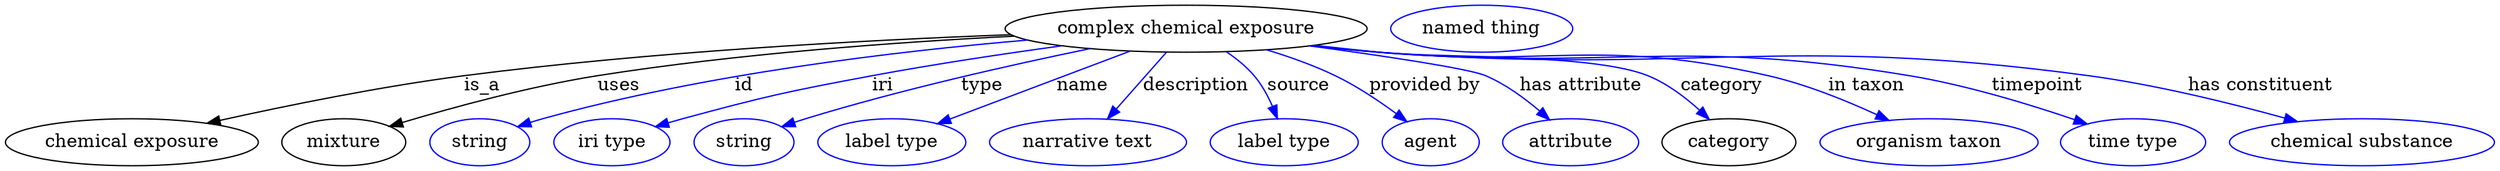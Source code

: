 digraph {
	graph [bb="0,0,1557.6,123"];
	node [label="\N"];
	"complex chemical exposure"	 [height=0.5,
		label="complex chemical exposure",
		pos="743.34,105",
		width=3.0692];
	"chemical exposure"	 [height=0.5,
		pos="77.343,18",
		width=2.1484];
	"complex chemical exposure" -> "chemical exposure"	 [label=is_a,
		lp="299.34,61.5",
		pos="e,125.93,32.064 635.21,101.26 542.67,96.913 406.11,87.771 288.34,69 236.14,60.68 177.81,46.168 135.73,34.747"];
	mixture	 [height=0.5,
		pos="211.34,18",
		width=1.0652];
	"complex chemical exposure" -> mixture	 [label=uses,
		lp="387.34,61.5",
		pos="e,240.78,29.743 637.55,99.64 563.62,94.68 462.87,85.49 375.34,69 322.25,58.997 309.62,53.013 258.34,36 255.75,35.14 253.09,34.221 \
250.42,33.271"];
	id	 [color=blue,
		height=0.5,
		label=string,
		pos="298.34,18",
		width=0.84854];
	"complex chemical exposure" -> id	 [color=blue,
		label=id,
		lp="463.84,61.5",
		pos="e,322.15,29.63 644.69,96.869 561.36,87.965 439.74,70.145 338.34,36 336.09,35.241 333.79,34.4 331.49,33.507",
		style=solid];
	iri	 [color=blue,
		height=0.5,
		label="iri type",
		pos="383.34,18",
		width=1.011];
	"complex chemical exposure" -> iri	 [color=blue,
		label=iri,
		lp="545.84,61.5",
		pos="e,411.25,29.734 663.75,92.464 599.28,81.149 506.64,62.241 428.34,36 425.81,35.152 423.22,34.238 420.61,33.287",
		style=solid];
	type	 [color=blue,
		height=0.5,
		label=string,
		pos="468.34,18",
		width=0.84854];
	"complex chemical exposure" -> type	 [color=blue,
		label=type,
		lp="616.34,61.5",
		pos="e,492.26,29.329 682.62,89.918 634.66,77.353 566.39,58.005 508.34,36 506.12,35.157 503.84,34.252 501.56,33.313",
		style=solid];
	name	 [color=blue,
		height=0.5,
		label="label type",
		pos="562.34,18",
		width=1.2638];
	"complex chemical exposure" -> name	 [color=blue,
		label=name,
		lp="679.84,61.5",
		pos="e,591.46,31.998 707.58,87.812 676.77,73.002 632.4,51.675 600.82,36.497",
		style=solid];
	description	 [color=blue,
		height=0.5,
		label="narrative text",
		pos="683.34,18",
		width=1.6068];
	"complex chemical exposure" -> description	 [color=blue,
		label=description,
		lp="747.84,61.5",
		pos="e,695.55,35.706 730.91,86.974 722.41,74.644 711,58.098 701.48,44.302",
		style=solid];
	source	 [color=blue,
		height=0.5,
		label="label type",
		pos="804.34,18",
		width=1.2638];
	"complex chemical exposure" -> source	 [color=blue,
		label=source,
		lp="809.34,61.5",
		pos="e,798.69,35.946 766.04,87.013 771.86,81.651 777.76,75.466 782.34,69 787.42,61.839 791.66,53.325 795.03,45.325",
		style=solid];
	"provided by"	 [color=blue,
		height=0.5,
		label=agent,
		pos="897.34,18",
		width=0.83048];
	"complex chemical exposure" -> "provided by"	 [color=blue,
		label="provided by",
		lp="886.34,61.5",
		pos="e,880.6,32.991 790.13,88.582 803.78,83.074 818.47,76.422 831.34,69 845.92,60.595 860.86,49.314 872.83,39.499",
		style=solid];
	"has attribute"	 [color=blue,
		height=0.5,
		label=attribute,
		pos="985.34,18",
		width=1.1193];
	"complex chemical exposure" -> "has attribute"	 [color=blue,
		label="has attribute",
		lp="979.84,61.5",
		pos="e,969.55,34.774 824.75,92.665 863.73,85.968 905.71,77.365 923.34,69 937.53,62.271 951.24,51.588 962.14,41.734",
		style=solid];
	category	 [height=0.5,
		pos="1084.3,18",
		width=1.1374];
	"complex chemical exposure" -> category	 [color=blue,
		label=category,
		lp="1067.8,61.5",
		pos="e,1067.8,34.712 823.66,92.584 836.9,90.642 850.5,88.713 863.34,87 931.65,77.888 953.44,94.784 1017.3,69 1033,62.689 1048.1,51.708 \
1060.1,41.548",
		style=solid];
	"in taxon"	 [color=blue,
		height=0.5,
		label="organism taxon",
		pos="1209.3,18",
		width=1.8234];
	"complex chemical exposure" -> "in taxon"	 [color=blue,
		label="in taxon",
		lp="1160.8,61.5",
		pos="e,1180.4,34.325 822.31,92.335 835.97,90.379 850.05,88.511 863.34,87 966.1,75.322 995.11,94.491 1095.3,69 1121.7,62.296 1149.6,49.918 \
1171.2,39.035",
		style=solid];
	timepoint	 [color=blue,
		height=0.5,
		label="time type",
		pos="1337.3,18",
		width=1.2277];
	"complex chemical exposure" -> timepoint	 [color=blue,
		label=timepoint,
		lp="1268.8,61.5",
		pos="e,1306.7,31.176 821.32,92.225 835.28,90.245 849.72,88.397 863.34,87 1006.8,72.287 1045.8,96.467 1187.3,69 1225.6,61.587 1267.4,46.787 \
1297.1,35.031",
		style=solid];
	"has constituent"	 [color=blue,
		height=0.5,
		label="chemical substance",
		pos="1478.3,18",
		width=2.2026];
	"complex chemical exposure" -> "has constituent"	 [color=blue,
		label="has constituent",
		lp="1405.3,61.5",
		pos="e,1435.6,33.275 820.98,92.108 835.04,90.128 849.61,88.31 863.34,87 1056.4,68.589 1107.9,99.786 1299.3,69 1342.8,62.014 1390.7,48.026 \
1426,36.464",
		style=solid];
	"named thing_category"	 [color=blue,
		height=0.5,
		label="named thing",
		pos="927.34,105",
		width=1.5346];
}
